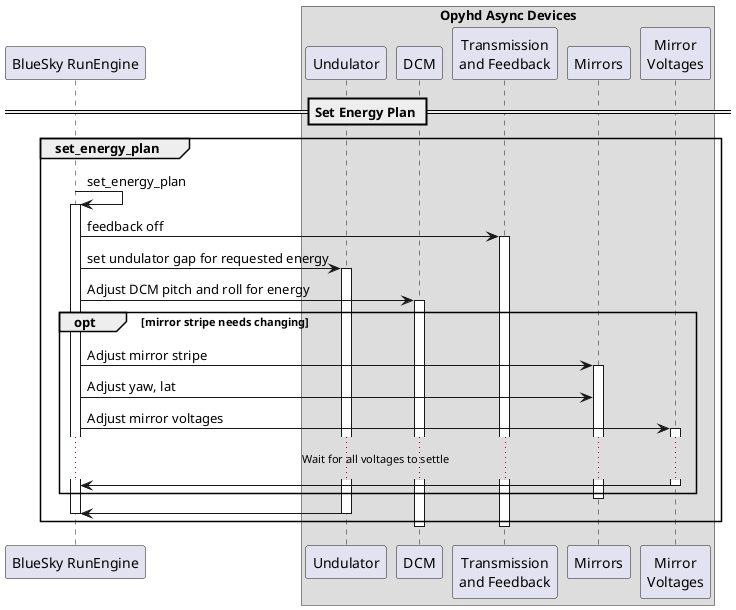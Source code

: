 @startuml
!pragma teoz true
participant "BlueSky RunEngine" as RE
box "Opyhd Async Devices"
participant "Undulator" as undulator
participant "DCM" as dcm
participant "Transmission\nand Feedback" as feedback
participant "Mirrors" as mirrors
participant "Mirror\nVoltages" as voltages
end box

== Set Energy Plan ==
group set_energy_plan
    RE -> RE: set_energy_plan
    activate RE
    RE -> feedback: feedback off
    activate feedback
    RE -> undulator: set undulator gap for requested energy
    activate undulator
    RE -> dcm: Adjust DCM pitch and roll for energy
    activate dcm
    opt mirror stripe needs changing
        RE -> mirrors: Adjust mirror stripe
        activate mirrors
        RE -> mirrors: Adjust yaw, lat
        {start_voltages} RE -> voltages: Adjust mirror voltages
        activate voltages
        ...Wait for all voltages to settle...
        {end_voltages} voltages -> RE
        deactivate voltages
        deactivate mirrors
    end
    undulator -> RE
    deactivate undulator
    deactivate dcm
    deactivate feedback
    deactivate RE /' set energy plan '/
end
@enduml
